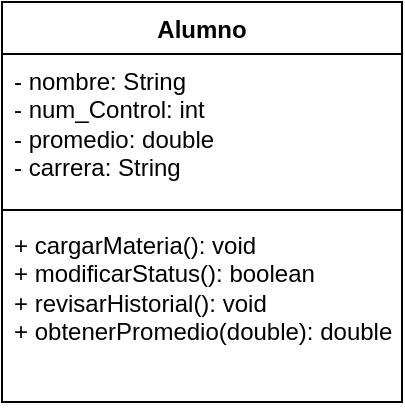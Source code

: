 <mxfile version="26.0.11">
  <diagram name="Página-1" id="xqBSCiuC1GgvGjy0rTId">
    <mxGraphModel dx="550" dy="372" grid="1" gridSize="10" guides="1" tooltips="1" connect="1" arrows="1" fold="1" page="1" pageScale="1" pageWidth="850" pageHeight="1100" math="0" shadow="0">
      <root>
        <mxCell id="0" />
        <mxCell id="1" parent="0" />
        <mxCell id="uZzzh_EuWOpTrdh_9r9l-1" value="Alumno" style="swimlane;fontStyle=1;align=center;verticalAlign=top;childLayout=stackLayout;horizontal=1;startSize=26;horizontalStack=0;resizeParent=1;resizeParentMax=0;resizeLast=0;collapsible=1;marginBottom=0;whiteSpace=wrap;html=1;" vertex="1" parent="1">
          <mxGeometry x="340" y="260" width="200" height="200" as="geometry" />
        </mxCell>
        <mxCell id="uZzzh_EuWOpTrdh_9r9l-2" value="&lt;div&gt;- nombre: String&lt;/div&gt;&lt;div&gt;- num_Control: int&lt;/div&gt;&lt;div&gt;- promedio: double&lt;/div&gt;&lt;div&gt;- carrera: String&lt;/div&gt;" style="text;strokeColor=none;fillColor=none;align=left;verticalAlign=top;spacingLeft=4;spacingRight=4;overflow=hidden;rotatable=0;points=[[0,0.5],[1,0.5]];portConstraint=eastwest;whiteSpace=wrap;html=1;" vertex="1" parent="uZzzh_EuWOpTrdh_9r9l-1">
          <mxGeometry y="26" width="200" height="74" as="geometry" />
        </mxCell>
        <mxCell id="uZzzh_EuWOpTrdh_9r9l-3" value="" style="line;strokeWidth=1;fillColor=none;align=left;verticalAlign=middle;spacingTop=-1;spacingLeft=3;spacingRight=3;rotatable=0;labelPosition=right;points=[];portConstraint=eastwest;strokeColor=inherit;" vertex="1" parent="uZzzh_EuWOpTrdh_9r9l-1">
          <mxGeometry y="100" width="200" height="8" as="geometry" />
        </mxCell>
        <mxCell id="uZzzh_EuWOpTrdh_9r9l-4" value="&lt;div&gt;+ cargarMateria(): void&lt;/div&gt;&lt;div&gt;+ modificarStatus(): boolean&lt;/div&gt;&lt;div&gt;+ revisarHistorial(): void&lt;/div&gt;&lt;div&gt;+ obtenerPromedio(double): double&lt;/div&gt;&lt;div&gt;&lt;br&gt;&lt;/div&gt;" style="text;strokeColor=none;fillColor=none;align=left;verticalAlign=top;spacingLeft=4;spacingRight=4;overflow=hidden;rotatable=0;points=[[0,0.5],[1,0.5]];portConstraint=eastwest;whiteSpace=wrap;html=1;" vertex="1" parent="uZzzh_EuWOpTrdh_9r9l-1">
          <mxGeometry y="108" width="200" height="92" as="geometry" />
        </mxCell>
      </root>
    </mxGraphModel>
  </diagram>
</mxfile>
